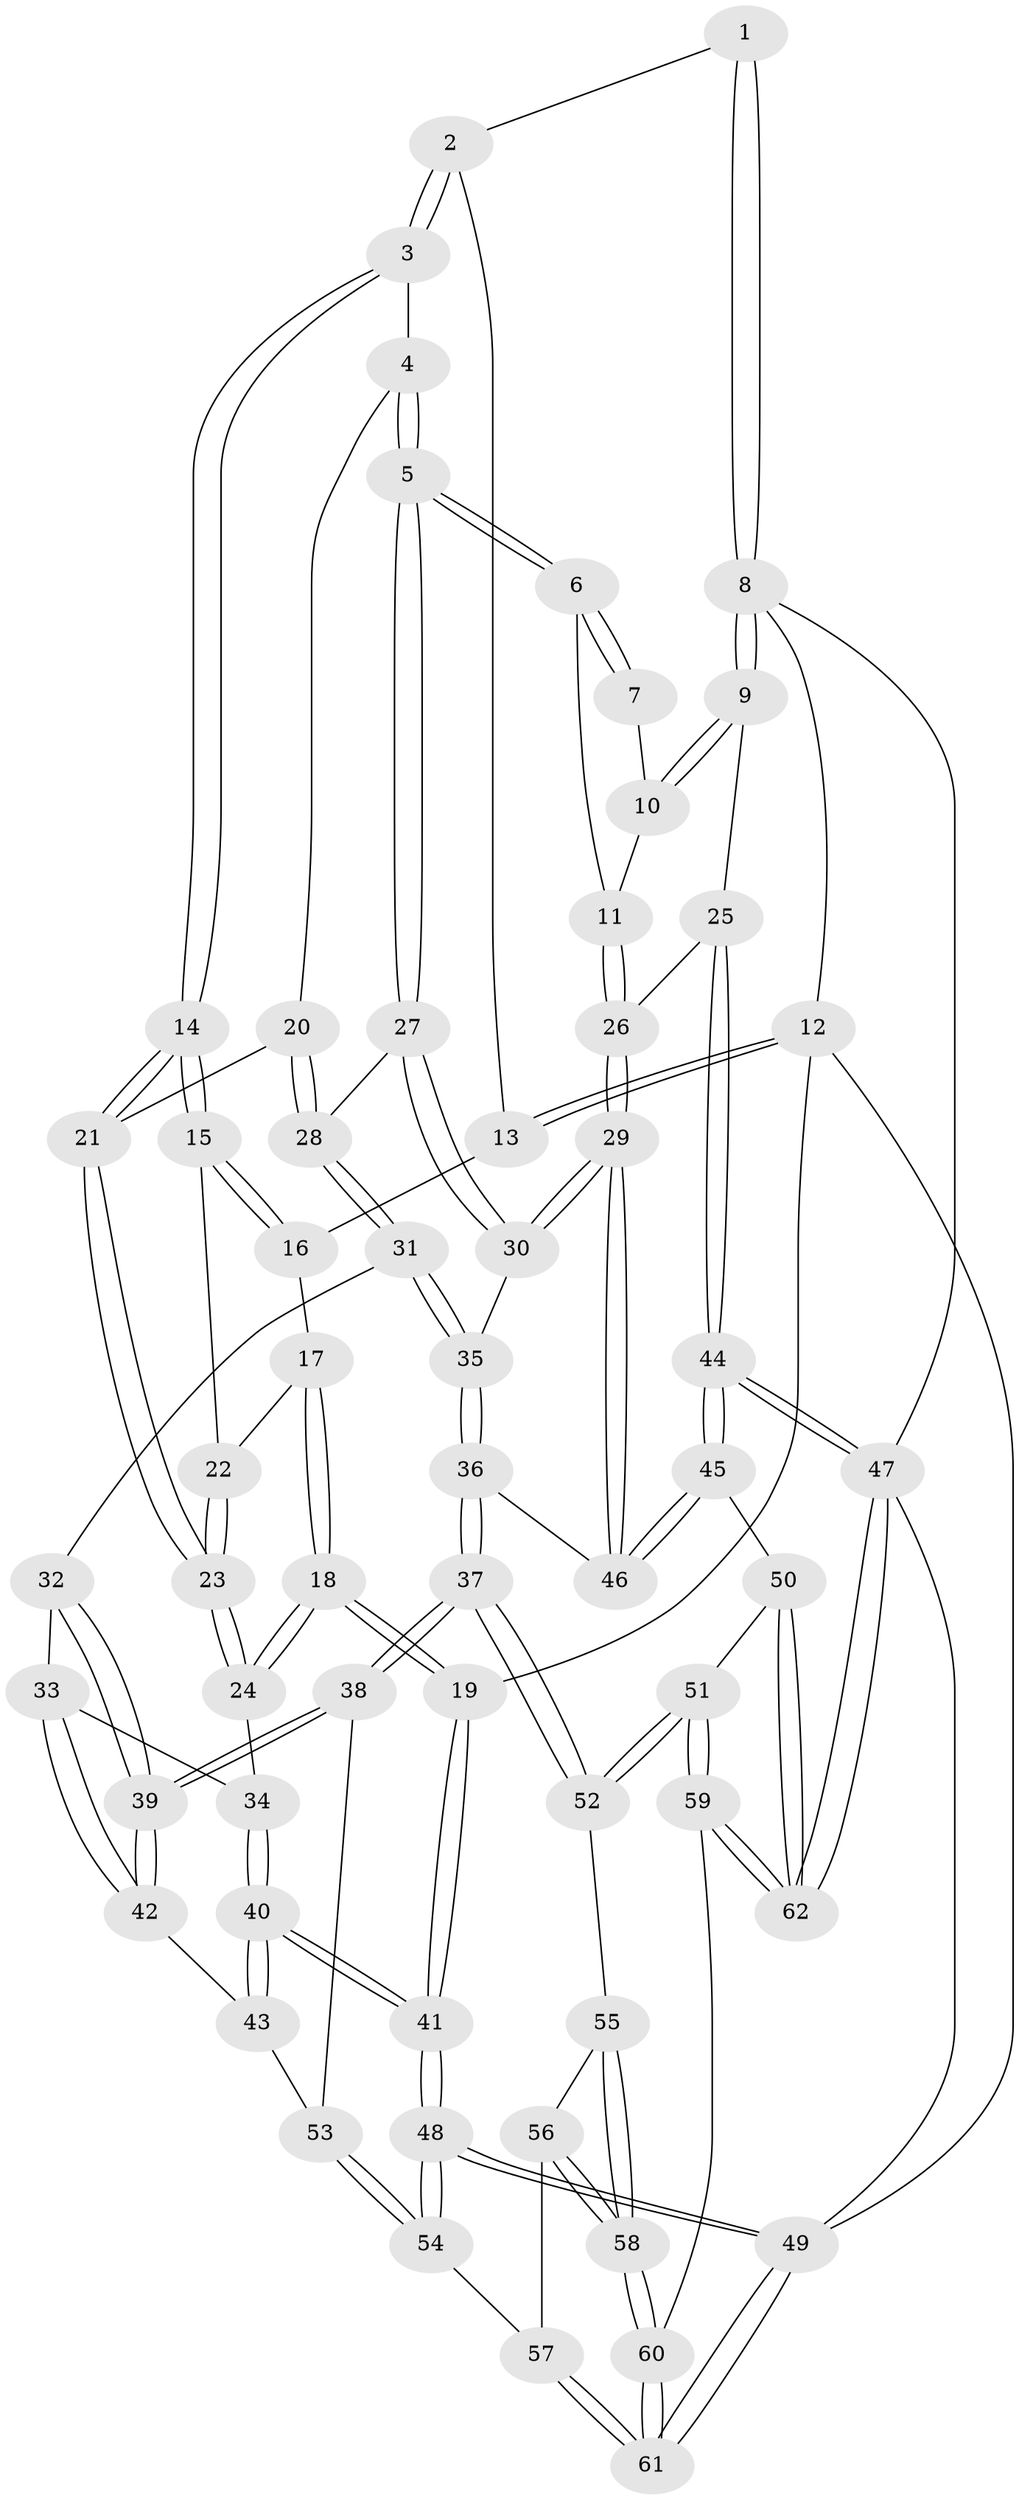 // coarse degree distribution, {3: 0.12903225806451613, 4: 0.2903225806451613, 5: 0.4838709677419355, 6: 0.06451612903225806, 7: 0.03225806451612903}
// Generated by graph-tools (version 1.1) at 2025/06/03/04/25 22:06:59]
// undirected, 62 vertices, 152 edges
graph export_dot {
graph [start="1"]
  node [color=gray90,style=filled];
  1 [pos="+0.8115670598997551+0"];
  2 [pos="+0.442737854037002+0"];
  3 [pos="+0.4751530111778561+0.010026495294374098"];
  4 [pos="+0.4878597237000802+0.04280202124983196"];
  5 [pos="+0.6884229856983147+0.2008673489590766"];
  6 [pos="+0.7169474154982873+0.1789493299990374"];
  7 [pos="+0.8113141679282149+0"];
  8 [pos="+1+0"];
  9 [pos="+1+0.10210824056267867"];
  10 [pos="+0.8822616098202476+0.06251390131304986"];
  11 [pos="+0.8465421159504845+0.15930003024582196"];
  12 [pos="+0+0"];
  13 [pos="+0.14164554172677138+0"];
  14 [pos="+0.22200374254028069+0.20439423656924505"];
  15 [pos="+0.2110866352311818+0.18237661212009337"];
  16 [pos="+0.1580507060661107+0.05415570424363201"];
  17 [pos="+0.02753864397378409+0.17343687665850122"];
  18 [pos="+0+0.30034413152551864"];
  19 [pos="+0+0.3004682513614299"];
  20 [pos="+0.4162974850385481+0.2256022625651051"];
  21 [pos="+0.2277665356588599+0.23394305089731565"];
  22 [pos="+0.06919131768625805+0.19762447171503728"];
  23 [pos="+0.18090193530448004+0.35897999088055027"];
  24 [pos="+0.1773765826246945+0.3706648003868507"];
  25 [pos="+1+0.2751607366878478"];
  26 [pos="+1+0.2860160294788912"];
  27 [pos="+0.6795375322752106+0.26697262759088164"];
  28 [pos="+0.4611544159373192+0.3146116826812277"];
  29 [pos="+0.763668241145664+0.4725175927844881"];
  30 [pos="+0.7497436065648422+0.45447226443123323"];
  31 [pos="+0.4298884135676594+0.3987009718737997"];
  32 [pos="+0.3651969572017603+0.41511268928838435"];
  33 [pos="+0.22958229646555106+0.40732615631282043"];
  34 [pos="+0.1826970078981342+0.38057855162401566"];
  35 [pos="+0.46475982277269395+0.43377180963274375"];
  36 [pos="+0.4890856246931656+0.625890311546887"];
  37 [pos="+0.415045747178906+0.6976578832807206"];
  38 [pos="+0.3895438897258165+0.6899865779850508"];
  39 [pos="+0.38629167333391906+0.6813060237171454"];
  40 [pos="+0.02905973526530845+0.6963929077116997"];
  41 [pos="+0+0.8564166022754299"];
  42 [pos="+0.24570310164136486+0.46074756129960515"];
  43 [pos="+0.21945926195782603+0.6912743762197956"];
  44 [pos="+1+0.8287818283640686"];
  45 [pos="+0.7899870716155899+0.6085770632912119"];
  46 [pos="+0.7634374369076904+0.5582698503823667"];
  47 [pos="+1+1"];
  48 [pos="+0+1"];
  49 [pos="+0+1"];
  50 [pos="+0.6665773642412052+0.8499081984763313"];
  51 [pos="+0.5196409855823999+0.8177951232102332"];
  52 [pos="+0.4541711434821452+0.7818542737178641"];
  53 [pos="+0.2902535371359782+0.7071158542023275"];
  54 [pos="+0.24763349622759387+0.8789745214332555"];
  55 [pos="+0.42381553054492344+0.8324791062867328"];
  56 [pos="+0.2993951872231695+0.888059252370467"];
  57 [pos="+0.2532154348597008+0.8816561363031242"];
  58 [pos="+0.3820456537987829+1"];
  59 [pos="+0.4792924554599411+1"];
  60 [pos="+0.38071346378282844+1"];
  61 [pos="+0.3649228670957426+1"];
  62 [pos="+0.8322701913818961+1"];
  1 -- 2;
  1 -- 8;
  1 -- 8;
  2 -- 3;
  2 -- 3;
  2 -- 13;
  3 -- 4;
  3 -- 14;
  3 -- 14;
  4 -- 5;
  4 -- 5;
  4 -- 20;
  5 -- 6;
  5 -- 6;
  5 -- 27;
  5 -- 27;
  6 -- 7;
  6 -- 7;
  6 -- 11;
  7 -- 10;
  8 -- 9;
  8 -- 9;
  8 -- 12;
  8 -- 47;
  9 -- 10;
  9 -- 10;
  9 -- 25;
  10 -- 11;
  11 -- 26;
  11 -- 26;
  12 -- 13;
  12 -- 13;
  12 -- 19;
  12 -- 49;
  13 -- 16;
  14 -- 15;
  14 -- 15;
  14 -- 21;
  14 -- 21;
  15 -- 16;
  15 -- 16;
  15 -- 22;
  16 -- 17;
  17 -- 18;
  17 -- 18;
  17 -- 22;
  18 -- 19;
  18 -- 19;
  18 -- 24;
  18 -- 24;
  19 -- 41;
  19 -- 41;
  20 -- 21;
  20 -- 28;
  20 -- 28;
  21 -- 23;
  21 -- 23;
  22 -- 23;
  22 -- 23;
  23 -- 24;
  23 -- 24;
  24 -- 34;
  25 -- 26;
  25 -- 44;
  25 -- 44;
  26 -- 29;
  26 -- 29;
  27 -- 28;
  27 -- 30;
  27 -- 30;
  28 -- 31;
  28 -- 31;
  29 -- 30;
  29 -- 30;
  29 -- 46;
  29 -- 46;
  30 -- 35;
  31 -- 32;
  31 -- 35;
  31 -- 35;
  32 -- 33;
  32 -- 39;
  32 -- 39;
  33 -- 34;
  33 -- 42;
  33 -- 42;
  34 -- 40;
  34 -- 40;
  35 -- 36;
  35 -- 36;
  36 -- 37;
  36 -- 37;
  36 -- 46;
  37 -- 38;
  37 -- 38;
  37 -- 52;
  37 -- 52;
  38 -- 39;
  38 -- 39;
  38 -- 53;
  39 -- 42;
  39 -- 42;
  40 -- 41;
  40 -- 41;
  40 -- 43;
  40 -- 43;
  41 -- 48;
  41 -- 48;
  42 -- 43;
  43 -- 53;
  44 -- 45;
  44 -- 45;
  44 -- 47;
  44 -- 47;
  45 -- 46;
  45 -- 46;
  45 -- 50;
  47 -- 62;
  47 -- 62;
  47 -- 49;
  48 -- 49;
  48 -- 49;
  48 -- 54;
  48 -- 54;
  49 -- 61;
  49 -- 61;
  50 -- 51;
  50 -- 62;
  50 -- 62;
  51 -- 52;
  51 -- 52;
  51 -- 59;
  51 -- 59;
  52 -- 55;
  53 -- 54;
  53 -- 54;
  54 -- 57;
  55 -- 56;
  55 -- 58;
  55 -- 58;
  56 -- 57;
  56 -- 58;
  56 -- 58;
  57 -- 61;
  57 -- 61;
  58 -- 60;
  58 -- 60;
  59 -- 60;
  59 -- 62;
  59 -- 62;
  60 -- 61;
  60 -- 61;
}
